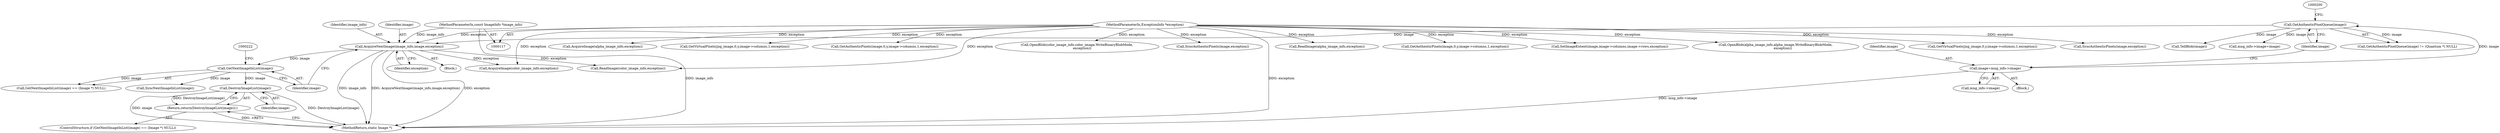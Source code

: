 digraph "0_ImageMagick_76efa969342568841ecf320b5a041685a6d24e0b@pointer" {
"1000225" [label="(Call,DestroyImageList(image))"];
"1000219" [label="(Call,GetNextImageInList(image))"];
"1000213" [label="(Call,AcquireNextImage(image_info,image,exception))"];
"1000119" [label="(MethodParameterIn,const ImageInfo *image_info)"];
"1000197" [label="(Call,GetAuthenticPixelQueue(image))"];
"1000190" [label="(Call,image=mng_info->image)"];
"1000120" [label="(MethodParameterIn,ExceptionInfo *exception)"];
"1000224" [label="(Return,return(DestroyImageList(image));)"];
"1000224" [label="(Return,return(DestroyImageList(image));)"];
"1000737" [label="(Call,OpenBlob(color_image_info,color_image,WriteBinaryBlobMode,\n          exception))"];
"1000190" [label="(Call,image=mng_info->image)"];
"1000192" [label="(Call,mng_info->image)"];
"1000226" [label="(Identifier,image)"];
"1000696" [label="(Call,AcquireImage(color_image_info,exception))"];
"1000220" [label="(Identifier,image)"];
"1000218" [label="(Call,GetNextImageInList(image) == (Image *) NULL)"];
"1000252" [label="(Call,TellBlob(image))"];
"1002364" [label="(MethodReturn,static Image *)"];
"1002193" [label="(Call,SyncAuthenticPixels(image,exception))"];
"1002059" [label="(Call,ReadImage(alpha_image_info,exception))"];
"1000119" [label="(MethodParameterIn,const ImageInfo *image_info)"];
"1000198" [label="(Identifier,image)"];
"1000120" [label="(MethodParameterIn,ExceptionInfo *exception)"];
"1000191" [label="(Identifier,image)"];
"1001767" [label="(Call,ReadImage(color_image_info,exception))"];
"1001916" [label="(Call,GetAuthenticPixels(image,0,y,image->columns,1,exception))"];
"1000219" [label="(Call,GetNextImageInList(image))"];
"1001824" [label="(Call,SetImageExtent(image,image->columns,image->rows,exception))"];
"1000217" [label="(ControlStructure,if (GetNextImageInList(image) == (Image *) NULL))"];
"1000214" [label="(Identifier,image_info)"];
"1000197" [label="(Call,GetAuthenticPixelQueue(image))"];
"1000229" [label="(Call,SyncNextImageInList(image))"];
"1000213" [label="(Call,AcquireNextImage(image_info,image,exception))"];
"1000121" [label="(Block,)"];
"1000231" [label="(Call,mng_info->image=image)"];
"1000215" [label="(Identifier,image)"];
"1000843" [label="(Call,OpenBlob(alpha_image_info,alpha_image,WriteBinaryBlobMode,\n              exception))"];
"1002084" [label="(Call,GetVirtualPixels(jng_image,0,y,image->columns,1,exception))"];
"1000196" [label="(Call,GetAuthenticPixelQueue(image) != (Quantum *) NULL)"];
"1001980" [label="(Call,SyncAuthenticPixels(image,exception))"];
"1000802" [label="(Call,AcquireImage(alpha_image_info,exception))"];
"1001905" [label="(Call,GetVirtualPixels(jng_image,0,y,image->columns,1,exception))"];
"1002095" [label="(Call,GetAuthenticPixels(image,0,y,image->columns,1,exception))"];
"1000225" [label="(Call,DestroyImageList(image))"];
"1000216" [label="(Identifier,exception)"];
"1000202" [label="(Block,)"];
"1000225" -> "1000224"  [label="AST: "];
"1000225" -> "1000226"  [label="CFG: "];
"1000226" -> "1000225"  [label="AST: "];
"1000224" -> "1000225"  [label="CFG: "];
"1000225" -> "1002364"  [label="DDG: DestroyImageList(image)"];
"1000225" -> "1002364"  [label="DDG: image"];
"1000225" -> "1000224"  [label="DDG: DestroyImageList(image)"];
"1000219" -> "1000225"  [label="DDG: image"];
"1000219" -> "1000218"  [label="AST: "];
"1000219" -> "1000220"  [label="CFG: "];
"1000220" -> "1000219"  [label="AST: "];
"1000222" -> "1000219"  [label="CFG: "];
"1000219" -> "1000218"  [label="DDG: image"];
"1000213" -> "1000219"  [label="DDG: image"];
"1000219" -> "1000229"  [label="DDG: image"];
"1000213" -> "1000202"  [label="AST: "];
"1000213" -> "1000216"  [label="CFG: "];
"1000214" -> "1000213"  [label="AST: "];
"1000215" -> "1000213"  [label="AST: "];
"1000216" -> "1000213"  [label="AST: "];
"1000220" -> "1000213"  [label="CFG: "];
"1000213" -> "1002364"  [label="DDG: exception"];
"1000213" -> "1002364"  [label="DDG: image_info"];
"1000213" -> "1002364"  [label="DDG: AcquireNextImage(image_info,image,exception)"];
"1000119" -> "1000213"  [label="DDG: image_info"];
"1000197" -> "1000213"  [label="DDG: image"];
"1000120" -> "1000213"  [label="DDG: exception"];
"1000213" -> "1000696"  [label="DDG: exception"];
"1000213" -> "1001767"  [label="DDG: exception"];
"1000119" -> "1000117"  [label="AST: "];
"1000119" -> "1002364"  [label="DDG: image_info"];
"1000197" -> "1000196"  [label="AST: "];
"1000197" -> "1000198"  [label="CFG: "];
"1000198" -> "1000197"  [label="AST: "];
"1000200" -> "1000197"  [label="CFG: "];
"1000197" -> "1000196"  [label="DDG: image"];
"1000190" -> "1000197"  [label="DDG: image"];
"1000197" -> "1000231"  [label="DDG: image"];
"1000197" -> "1000252"  [label="DDG: image"];
"1000190" -> "1000121"  [label="AST: "];
"1000190" -> "1000192"  [label="CFG: "];
"1000191" -> "1000190"  [label="AST: "];
"1000192" -> "1000190"  [label="AST: "];
"1000198" -> "1000190"  [label="CFG: "];
"1000190" -> "1002364"  [label="DDG: mng_info->image"];
"1000120" -> "1000117"  [label="AST: "];
"1000120" -> "1002364"  [label="DDG: exception"];
"1000120" -> "1000696"  [label="DDG: exception"];
"1000120" -> "1000737"  [label="DDG: exception"];
"1000120" -> "1000802"  [label="DDG: exception"];
"1000120" -> "1000843"  [label="DDG: exception"];
"1000120" -> "1001767"  [label="DDG: exception"];
"1000120" -> "1001824"  [label="DDG: exception"];
"1000120" -> "1001905"  [label="DDG: exception"];
"1000120" -> "1001916"  [label="DDG: exception"];
"1000120" -> "1001980"  [label="DDG: exception"];
"1000120" -> "1002059"  [label="DDG: exception"];
"1000120" -> "1002084"  [label="DDG: exception"];
"1000120" -> "1002095"  [label="DDG: exception"];
"1000120" -> "1002193"  [label="DDG: exception"];
"1000224" -> "1000217"  [label="AST: "];
"1002364" -> "1000224"  [label="CFG: "];
"1000224" -> "1002364"  [label="DDG: <RET>"];
}
